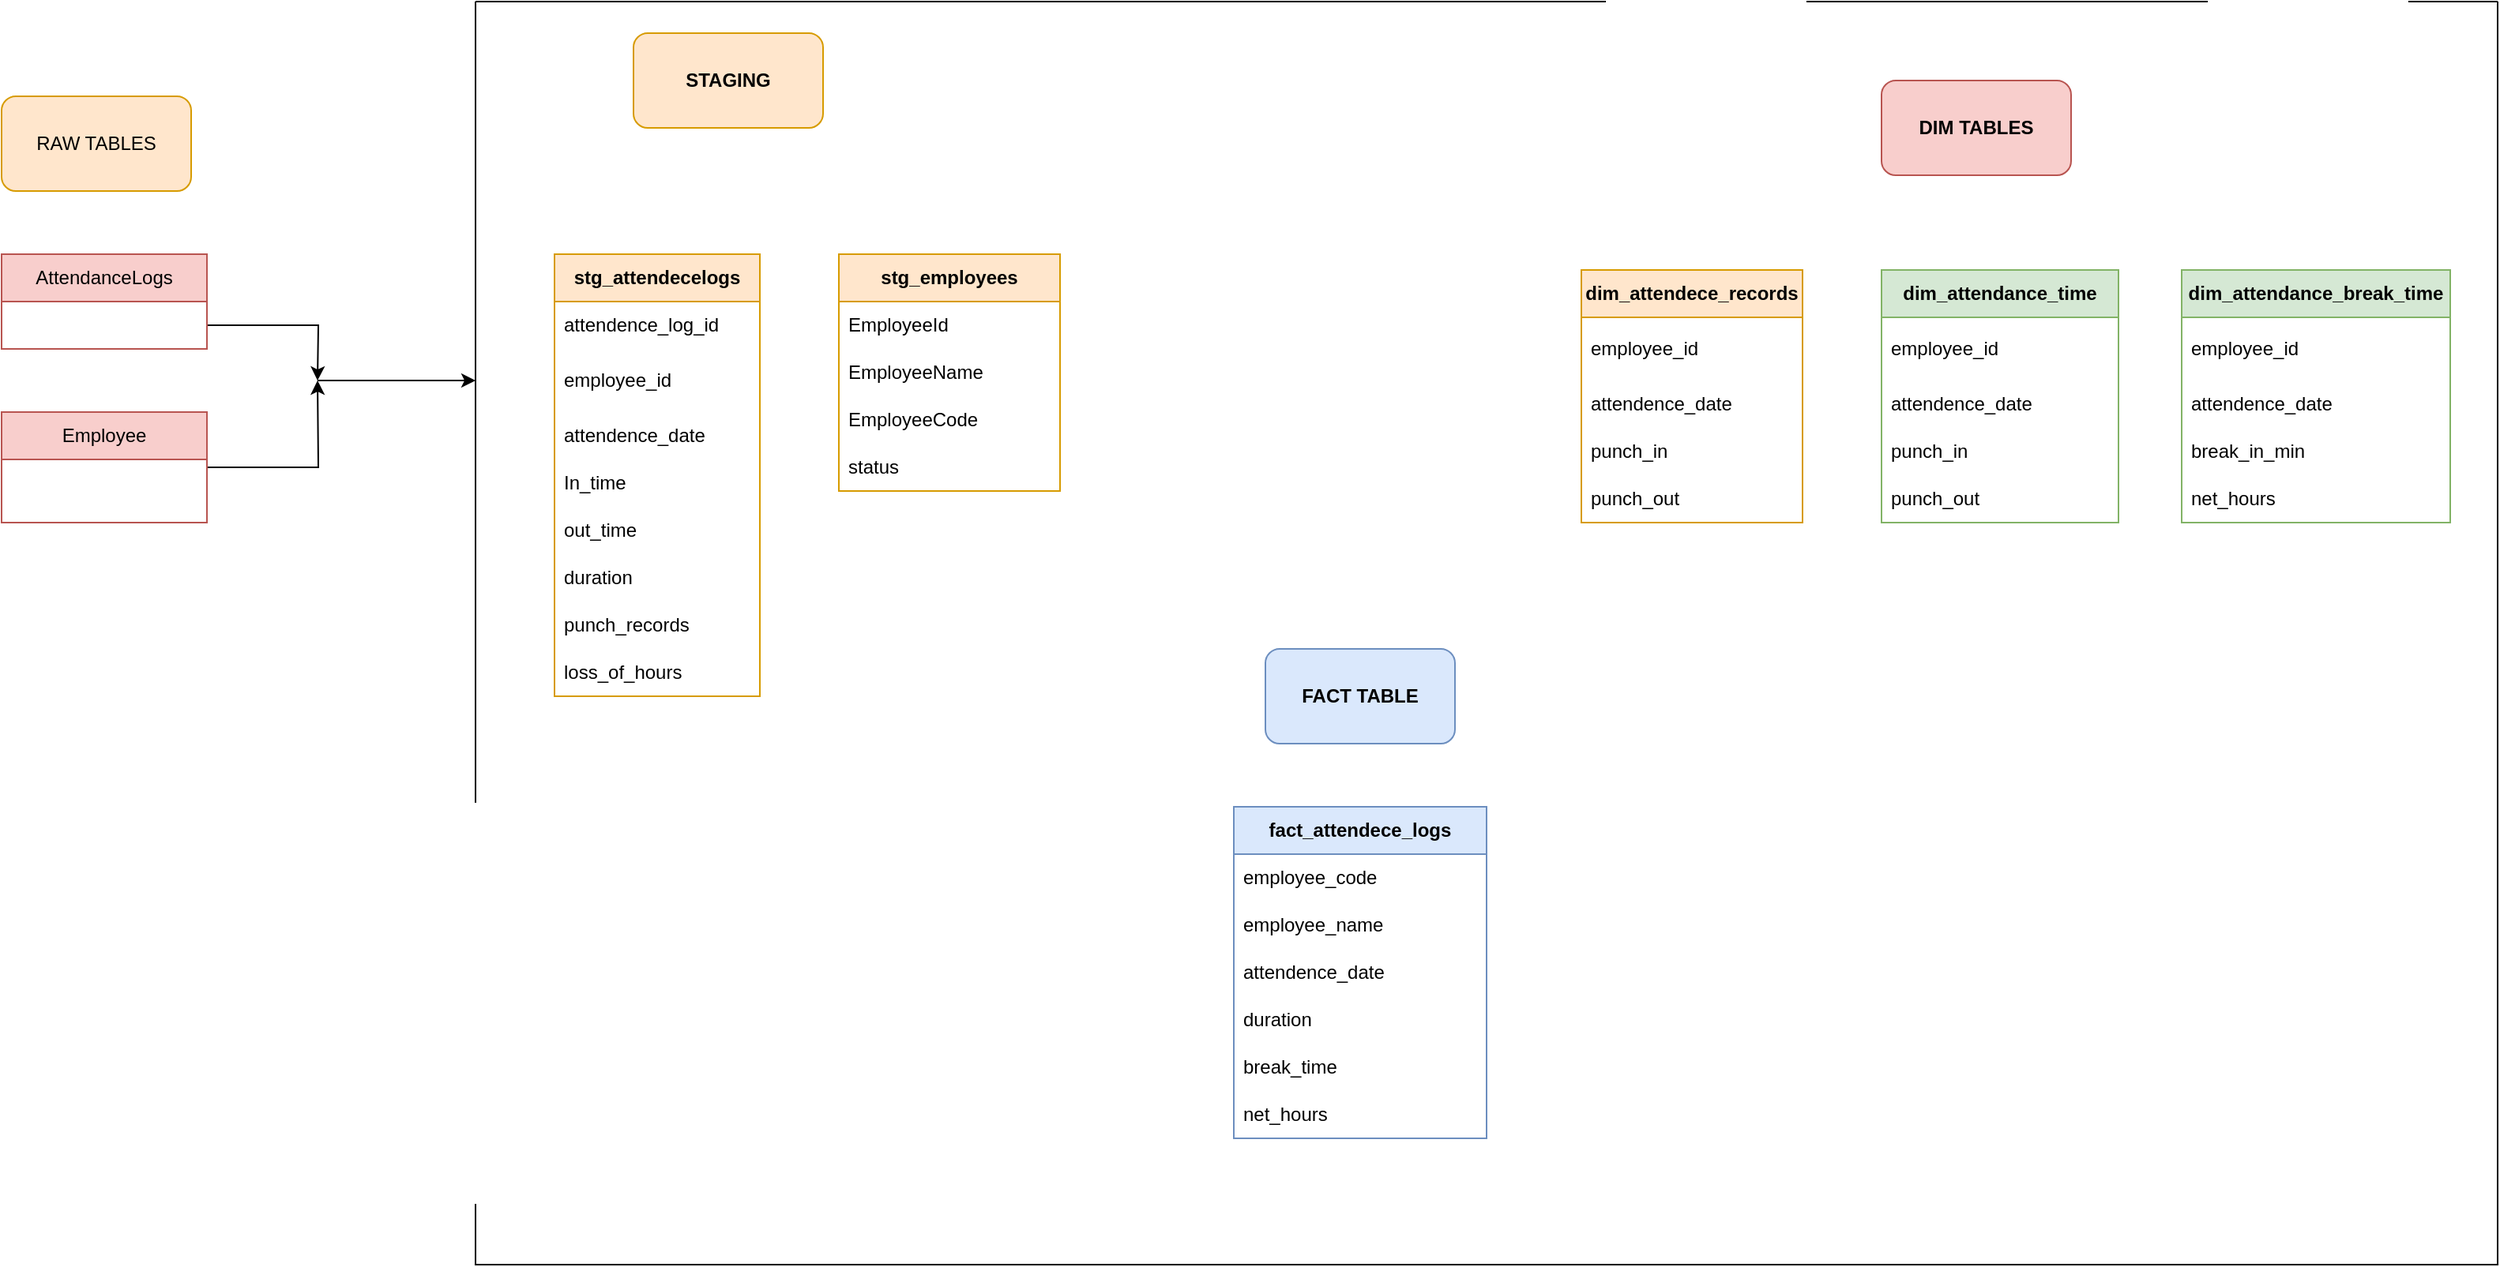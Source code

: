 <mxfile version="21.2.9" type="device">
  <diagram name="Page-1" id="cJ-8FWycP03KXraMnK0X">
    <mxGraphModel dx="3360" dy="2055" grid="1" gridSize="10" guides="1" tooltips="1" connect="1" arrows="1" fold="1" page="1" pageScale="1" pageWidth="850" pageHeight="1100" math="0" shadow="0">
      <root>
        <mxCell id="0" />
        <mxCell id="1" parent="0" />
        <mxCell id="nmRDAKVVARkjtk2mw5RH-24" value="" style="swimlane;startSize=0;" parent="1" vertex="1">
          <mxGeometry x="-1340" y="-10" width="1280" height="800" as="geometry" />
        </mxCell>
        <mxCell id="nmRDAKVVARkjtk2mw5RH-5" value="stg_employees" style="swimlane;fontStyle=1;childLayout=stackLayout;horizontal=1;startSize=30;horizontalStack=0;resizeParent=1;resizeParentMax=0;resizeLast=0;collapsible=1;marginBottom=0;whiteSpace=wrap;html=1;fillColor=#ffe6cc;strokeColor=#d79b00;" parent="nmRDAKVVARkjtk2mw5RH-24" vertex="1">
          <mxGeometry x="230" y="160" width="140" height="150" as="geometry" />
        </mxCell>
        <mxCell id="nmRDAKVVARkjtk2mw5RH-6" value="EmployeeId" style="text;strokeColor=none;fillColor=none;align=left;verticalAlign=middle;spacingLeft=4;spacingRight=4;overflow=hidden;points=[[0,0.5],[1,0.5]];portConstraint=eastwest;rotatable=0;whiteSpace=wrap;html=1;" parent="nmRDAKVVARkjtk2mw5RH-5" vertex="1">
          <mxGeometry y="30" width="140" height="30" as="geometry" />
        </mxCell>
        <mxCell id="nmRDAKVVARkjtk2mw5RH-7" value="EmployeeName" style="text;strokeColor=none;fillColor=none;align=left;verticalAlign=middle;spacingLeft=4;spacingRight=4;overflow=hidden;points=[[0,0.5],[1,0.5]];portConstraint=eastwest;rotatable=0;whiteSpace=wrap;html=1;" parent="nmRDAKVVARkjtk2mw5RH-5" vertex="1">
          <mxGeometry y="60" width="140" height="30" as="geometry" />
        </mxCell>
        <mxCell id="nmRDAKVVARkjtk2mw5RH-8" value="EmployeeCode" style="text;strokeColor=none;fillColor=none;align=left;verticalAlign=middle;spacingLeft=4;spacingRight=4;overflow=hidden;points=[[0,0.5],[1,0.5]];portConstraint=eastwest;rotatable=0;whiteSpace=wrap;html=1;" parent="nmRDAKVVARkjtk2mw5RH-5" vertex="1">
          <mxGeometry y="90" width="140" height="30" as="geometry" />
        </mxCell>
        <mxCell id="X7YYM7I-kUQQpZtu-3Wl-3" value="status" style="text;strokeColor=none;fillColor=none;align=left;verticalAlign=middle;spacingLeft=4;spacingRight=4;overflow=hidden;points=[[0,0.5],[1,0.5]];portConstraint=eastwest;rotatable=0;whiteSpace=wrap;html=1;" parent="nmRDAKVVARkjtk2mw5RH-5" vertex="1">
          <mxGeometry y="120" width="140" height="30" as="geometry" />
        </mxCell>
        <mxCell id="nmRDAKVVARkjtk2mw5RH-22" value="DIM TABLES" style="rounded=1;whiteSpace=wrap;html=1;fillColor=#f8cecc;strokeColor=#b85450;fontStyle=1" parent="nmRDAKVVARkjtk2mw5RH-24" vertex="1">
          <mxGeometry x="890" y="50" width="120" height="60" as="geometry" />
        </mxCell>
        <mxCell id="nmRDAKVVARkjtk2mw5RH-1" value="stg_attendecelogs" style="swimlane;fontStyle=1;childLayout=stackLayout;horizontal=1;startSize=30;horizontalStack=0;resizeParent=1;resizeParentMax=0;resizeLast=0;collapsible=1;marginBottom=0;whiteSpace=wrap;html=1;fillColor=#ffe6cc;strokeColor=#d79b00;" parent="nmRDAKVVARkjtk2mw5RH-24" vertex="1">
          <mxGeometry x="50" y="160" width="130" height="280" as="geometry" />
        </mxCell>
        <mxCell id="nmRDAKVVARkjtk2mw5RH-2" value="attendence_log_id" style="text;strokeColor=none;fillColor=none;align=left;verticalAlign=middle;spacingLeft=4;spacingRight=4;overflow=hidden;points=[[0,0.5],[1,0.5]];portConstraint=eastwest;rotatable=0;whiteSpace=wrap;html=1;" parent="nmRDAKVVARkjtk2mw5RH-1" vertex="1">
          <mxGeometry y="30" width="130" height="30" as="geometry" />
        </mxCell>
        <mxCell id="nmRDAKVVARkjtk2mw5RH-4" value="employee_id" style="text;strokeColor=none;fillColor=none;align=left;verticalAlign=middle;spacingLeft=4;spacingRight=4;overflow=hidden;points=[[0,0.5],[1,0.5]];portConstraint=eastwest;rotatable=0;whiteSpace=wrap;html=1;" parent="nmRDAKVVARkjtk2mw5RH-1" vertex="1">
          <mxGeometry y="60" width="130" height="40" as="geometry" />
        </mxCell>
        <mxCell id="nmRDAKVVARkjtk2mw5RH-3" value="attendence_date" style="text;strokeColor=none;fillColor=none;align=left;verticalAlign=middle;spacingLeft=4;spacingRight=4;overflow=hidden;points=[[0,0.5],[1,0.5]];portConstraint=eastwest;rotatable=0;whiteSpace=wrap;html=1;" parent="nmRDAKVVARkjtk2mw5RH-1" vertex="1">
          <mxGeometry y="100" width="130" height="30" as="geometry" />
        </mxCell>
        <mxCell id="nmRDAKVVARkjtk2mw5RH-16" value="In_time" style="text;strokeColor=none;fillColor=none;align=left;verticalAlign=middle;spacingLeft=4;spacingRight=4;overflow=hidden;points=[[0,0.5],[1,0.5]];portConstraint=eastwest;rotatable=0;whiteSpace=wrap;html=1;" parent="nmRDAKVVARkjtk2mw5RH-1" vertex="1">
          <mxGeometry y="130" width="130" height="30" as="geometry" />
        </mxCell>
        <mxCell id="nmRDAKVVARkjtk2mw5RH-17" value="out_time" style="text;strokeColor=none;fillColor=none;align=left;verticalAlign=middle;spacingLeft=4;spacingRight=4;overflow=hidden;points=[[0,0.5],[1,0.5]];portConstraint=eastwest;rotatable=0;whiteSpace=wrap;html=1;" parent="nmRDAKVVARkjtk2mw5RH-1" vertex="1">
          <mxGeometry y="160" width="130" height="30" as="geometry" />
        </mxCell>
        <mxCell id="nmRDAKVVARkjtk2mw5RH-15" value="duration" style="text;strokeColor=none;fillColor=none;align=left;verticalAlign=middle;spacingLeft=4;spacingRight=4;overflow=hidden;points=[[0,0.5],[1,0.5]];portConstraint=eastwest;rotatable=0;whiteSpace=wrap;html=1;" parent="nmRDAKVVARkjtk2mw5RH-1" vertex="1">
          <mxGeometry y="190" width="130" height="30" as="geometry" />
        </mxCell>
        <mxCell id="X7YYM7I-kUQQpZtu-3Wl-1" value="punch_records" style="text;strokeColor=none;fillColor=none;align=left;verticalAlign=middle;spacingLeft=4;spacingRight=4;overflow=hidden;points=[[0,0.5],[1,0.5]];portConstraint=eastwest;rotatable=0;whiteSpace=wrap;html=1;" parent="nmRDAKVVARkjtk2mw5RH-1" vertex="1">
          <mxGeometry y="220" width="130" height="30" as="geometry" />
        </mxCell>
        <mxCell id="X7YYM7I-kUQQpZtu-3Wl-2" value="loss_of_hours" style="text;strokeColor=none;fillColor=none;align=left;verticalAlign=middle;spacingLeft=4;spacingRight=4;overflow=hidden;points=[[0,0.5],[1,0.5]];portConstraint=eastwest;rotatable=0;whiteSpace=wrap;html=1;" parent="nmRDAKVVARkjtk2mw5RH-1" vertex="1">
          <mxGeometry y="250" width="130" height="30" as="geometry" />
        </mxCell>
        <mxCell id="X7YYM7I-kUQQpZtu-3Wl-22" value="dim_attendece_records" style="swimlane;fontStyle=1;childLayout=stackLayout;horizontal=1;startSize=30;horizontalStack=0;resizeParent=1;resizeParentMax=0;resizeLast=0;collapsible=1;marginBottom=0;whiteSpace=wrap;html=1;fillColor=#ffe6cc;strokeColor=#d79b00;" parent="nmRDAKVVARkjtk2mw5RH-24" vertex="1">
          <mxGeometry x="700" y="170" width="140" height="160" as="geometry" />
        </mxCell>
        <mxCell id="X7YYM7I-kUQQpZtu-3Wl-24" value="employee_id" style="text;strokeColor=none;fillColor=none;align=left;verticalAlign=middle;spacingLeft=4;spacingRight=4;overflow=hidden;points=[[0,0.5],[1,0.5]];portConstraint=eastwest;rotatable=0;whiteSpace=wrap;html=1;" parent="X7YYM7I-kUQQpZtu-3Wl-22" vertex="1">
          <mxGeometry y="30" width="140" height="40" as="geometry" />
        </mxCell>
        <mxCell id="X7YYM7I-kUQQpZtu-3Wl-25" value="attendence_date" style="text;strokeColor=none;fillColor=none;align=left;verticalAlign=middle;spacingLeft=4;spacingRight=4;overflow=hidden;points=[[0,0.5],[1,0.5]];portConstraint=eastwest;rotatable=0;whiteSpace=wrap;html=1;" parent="X7YYM7I-kUQQpZtu-3Wl-22" vertex="1">
          <mxGeometry y="70" width="140" height="30" as="geometry" />
        </mxCell>
        <mxCell id="X7YYM7I-kUQQpZtu-3Wl-26" value="punch_in" style="text;strokeColor=none;fillColor=none;align=left;verticalAlign=middle;spacingLeft=4;spacingRight=4;overflow=hidden;points=[[0,0.5],[1,0.5]];portConstraint=eastwest;rotatable=0;whiteSpace=wrap;html=1;" parent="X7YYM7I-kUQQpZtu-3Wl-22" vertex="1">
          <mxGeometry y="100" width="140" height="30" as="geometry" />
        </mxCell>
        <mxCell id="X7YYM7I-kUQQpZtu-3Wl-27" value="punch_out" style="text;strokeColor=none;fillColor=none;align=left;verticalAlign=middle;spacingLeft=4;spacingRight=4;overflow=hidden;points=[[0,0.5],[1,0.5]];portConstraint=eastwest;rotatable=0;whiteSpace=wrap;html=1;" parent="X7YYM7I-kUQQpZtu-3Wl-22" vertex="1">
          <mxGeometry y="130" width="140" height="30" as="geometry" />
        </mxCell>
        <mxCell id="X7YYM7I-kUQQpZtu-3Wl-31" value="FACT TABLE" style="rounded=1;whiteSpace=wrap;html=1;fillColor=#dae8fc;strokeColor=#6c8ebf;fontStyle=1" parent="nmRDAKVVARkjtk2mw5RH-24" vertex="1">
          <mxGeometry x="500" y="410" width="120" height="60" as="geometry" />
        </mxCell>
        <mxCell id="X7YYM7I-kUQQpZtu-3Wl-32" value="fact_attendece_logs" style="swimlane;fontStyle=1;childLayout=stackLayout;horizontal=1;startSize=30;horizontalStack=0;resizeParent=1;resizeParentMax=0;resizeLast=0;collapsible=1;marginBottom=0;whiteSpace=wrap;html=1;fillColor=#dae8fc;strokeColor=#6c8ebf;" parent="nmRDAKVVARkjtk2mw5RH-24" vertex="1">
          <mxGeometry x="480" y="510" width="160" height="210" as="geometry" />
        </mxCell>
        <mxCell id="X7YYM7I-kUQQpZtu-3Wl-34" value="employee_code" style="text;strokeColor=none;fillColor=none;align=left;verticalAlign=middle;spacingLeft=4;spacingRight=4;overflow=hidden;points=[[0,0.5],[1,0.5]];portConstraint=eastwest;rotatable=0;whiteSpace=wrap;html=1;" parent="X7YYM7I-kUQQpZtu-3Wl-32" vertex="1">
          <mxGeometry y="30" width="160" height="30" as="geometry" />
        </mxCell>
        <mxCell id="3P3pedxvKAjpzck6zs8M-24" value="employee_name" style="text;strokeColor=none;fillColor=none;align=left;verticalAlign=middle;spacingLeft=4;spacingRight=4;overflow=hidden;points=[[0,0.5],[1,0.5]];portConstraint=eastwest;rotatable=0;whiteSpace=wrap;html=1;" vertex="1" parent="X7YYM7I-kUQQpZtu-3Wl-32">
          <mxGeometry y="60" width="160" height="30" as="geometry" />
        </mxCell>
        <mxCell id="X7YYM7I-kUQQpZtu-3Wl-35" value="attendence_date" style="text;strokeColor=none;fillColor=none;align=left;verticalAlign=middle;spacingLeft=4;spacingRight=4;overflow=hidden;points=[[0,0.5],[1,0.5]];portConstraint=eastwest;rotatable=0;whiteSpace=wrap;html=1;" parent="X7YYM7I-kUQQpZtu-3Wl-32" vertex="1">
          <mxGeometry y="90" width="160" height="30" as="geometry" />
        </mxCell>
        <mxCell id="X7YYM7I-kUQQpZtu-3Wl-37" value="duration" style="text;strokeColor=none;fillColor=none;align=left;verticalAlign=middle;spacingLeft=4;spacingRight=4;overflow=hidden;points=[[0,0.5],[1,0.5]];portConstraint=eastwest;rotatable=0;whiteSpace=wrap;html=1;" parent="X7YYM7I-kUQQpZtu-3Wl-32" vertex="1">
          <mxGeometry y="120" width="160" height="30" as="geometry" />
        </mxCell>
        <mxCell id="X7YYM7I-kUQQpZtu-3Wl-38" value="break_time" style="text;strokeColor=none;fillColor=none;align=left;verticalAlign=middle;spacingLeft=4;spacingRight=4;overflow=hidden;points=[[0,0.5],[1,0.5]];portConstraint=eastwest;rotatable=0;whiteSpace=wrap;html=1;" parent="X7YYM7I-kUQQpZtu-3Wl-32" vertex="1">
          <mxGeometry y="150" width="160" height="30" as="geometry" />
        </mxCell>
        <mxCell id="3P3pedxvKAjpzck6zs8M-3" value="net_hours" style="text;strokeColor=none;fillColor=none;align=left;verticalAlign=middle;spacingLeft=4;spacingRight=4;overflow=hidden;points=[[0,0.5],[1,0.5]];portConstraint=eastwest;rotatable=0;whiteSpace=wrap;html=1;" vertex="1" parent="X7YYM7I-kUQQpZtu-3Wl-32">
          <mxGeometry y="180" width="160" height="30" as="geometry" />
        </mxCell>
        <mxCell id="nmRDAKVVARkjtk2mw5RH-23" value="STAGING" style="rounded=1;whiteSpace=wrap;html=1;fillColor=#ffe6cc;strokeColor=#d79b00;fontStyle=1" parent="nmRDAKVVARkjtk2mw5RH-24" vertex="1">
          <mxGeometry x="100" y="20" width="120" height="60" as="geometry" />
        </mxCell>
        <mxCell id="raplr0amJ5-AXz6ZO-In-4" value="dim_attendance_time" style="swimlane;fontStyle=1;childLayout=stackLayout;horizontal=1;startSize=30;horizontalStack=0;resizeParent=1;resizeParentMax=0;resizeLast=0;collapsible=1;marginBottom=0;whiteSpace=wrap;html=1;fillColor=#d5e8d4;strokeColor=#82b366;" parent="nmRDAKVVARkjtk2mw5RH-24" vertex="1">
          <mxGeometry x="890" y="170" width="150" height="160" as="geometry" />
        </mxCell>
        <mxCell id="raplr0amJ5-AXz6ZO-In-6" value="employee_id" style="text;strokeColor=none;fillColor=none;align=left;verticalAlign=middle;spacingLeft=4;spacingRight=4;overflow=hidden;points=[[0,0.5],[1,0.5]];portConstraint=eastwest;rotatable=0;whiteSpace=wrap;html=1;" parent="raplr0amJ5-AXz6ZO-In-4" vertex="1">
          <mxGeometry y="30" width="150" height="40" as="geometry" />
        </mxCell>
        <mxCell id="raplr0amJ5-AXz6ZO-In-7" value="attendence_date" style="text;strokeColor=none;fillColor=none;align=left;verticalAlign=middle;spacingLeft=4;spacingRight=4;overflow=hidden;points=[[0,0.5],[1,0.5]];portConstraint=eastwest;rotatable=0;whiteSpace=wrap;html=1;" parent="raplr0amJ5-AXz6ZO-In-4" vertex="1">
          <mxGeometry y="70" width="150" height="30" as="geometry" />
        </mxCell>
        <mxCell id="raplr0amJ5-AXz6ZO-In-8" value="punch_in" style="text;strokeColor=none;fillColor=none;align=left;verticalAlign=middle;spacingLeft=4;spacingRight=4;overflow=hidden;points=[[0,0.5],[1,0.5]];portConstraint=eastwest;rotatable=0;whiteSpace=wrap;html=1;" parent="raplr0amJ5-AXz6ZO-In-4" vertex="1">
          <mxGeometry y="100" width="150" height="30" as="geometry" />
        </mxCell>
        <mxCell id="raplr0amJ5-AXz6ZO-In-9" value="punch_out" style="text;strokeColor=none;fillColor=none;align=left;verticalAlign=middle;spacingLeft=4;spacingRight=4;overflow=hidden;points=[[0,0.5],[1,0.5]];portConstraint=eastwest;rotatable=0;whiteSpace=wrap;html=1;" parent="raplr0amJ5-AXz6ZO-In-4" vertex="1">
          <mxGeometry y="130" width="150" height="30" as="geometry" />
        </mxCell>
        <mxCell id="_6aWE21CS41q5We8NL_3-1" value="dim_attendance_break_time" style="swimlane;fontStyle=1;childLayout=stackLayout;horizontal=1;startSize=30;horizontalStack=0;resizeParent=1;resizeParentMax=0;resizeLast=0;collapsible=1;marginBottom=0;whiteSpace=wrap;html=1;fillColor=#d5e8d4;strokeColor=#82b366;" parent="nmRDAKVVARkjtk2mw5RH-24" vertex="1">
          <mxGeometry x="1080" y="170" width="170" height="160" as="geometry" />
        </mxCell>
        <mxCell id="_6aWE21CS41q5We8NL_3-2" value="employee_id" style="text;strokeColor=none;fillColor=none;align=left;verticalAlign=middle;spacingLeft=4;spacingRight=4;overflow=hidden;points=[[0,0.5],[1,0.5]];portConstraint=eastwest;rotatable=0;whiteSpace=wrap;html=1;" parent="_6aWE21CS41q5We8NL_3-1" vertex="1">
          <mxGeometry y="30" width="170" height="40" as="geometry" />
        </mxCell>
        <mxCell id="_6aWE21CS41q5We8NL_3-3" value="attendence_date" style="text;strokeColor=none;fillColor=none;align=left;verticalAlign=middle;spacingLeft=4;spacingRight=4;overflow=hidden;points=[[0,0.5],[1,0.5]];portConstraint=eastwest;rotatable=0;whiteSpace=wrap;html=1;" parent="_6aWE21CS41q5We8NL_3-1" vertex="1">
          <mxGeometry y="70" width="170" height="30" as="geometry" />
        </mxCell>
        <mxCell id="_6aWE21CS41q5We8NL_3-4" value="break_in_min" style="text;strokeColor=none;fillColor=none;align=left;verticalAlign=middle;spacingLeft=4;spacingRight=4;overflow=hidden;points=[[0,0.5],[1,0.5]];portConstraint=eastwest;rotatable=0;whiteSpace=wrap;html=1;" parent="_6aWE21CS41q5We8NL_3-1" vertex="1">
          <mxGeometry y="100" width="170" height="30" as="geometry" />
        </mxCell>
        <mxCell id="3P3pedxvKAjpzck6zs8M-2" value="net_hours" style="text;strokeColor=none;fillColor=none;align=left;verticalAlign=middle;spacingLeft=4;spacingRight=4;overflow=hidden;points=[[0,0.5],[1,0.5]];portConstraint=eastwest;rotatable=0;whiteSpace=wrap;html=1;" vertex="1" parent="_6aWE21CS41q5We8NL_3-1">
          <mxGeometry y="130" width="170" height="30" as="geometry" />
        </mxCell>
        <mxCell id="3P3pedxvKAjpzck6zs8M-22" style="edgeStyle=orthogonalEdgeStyle;rounded=0;orthogonalLoop=1;jettySize=auto;html=1;exitX=1;exitY=0.75;exitDx=0;exitDy=0;" edge="1" parent="1" source="3P3pedxvKAjpzck6zs8M-9">
          <mxGeometry relative="1" as="geometry">
            <mxPoint x="-1440" y="230" as="targetPoint" />
          </mxGeometry>
        </mxCell>
        <mxCell id="3P3pedxvKAjpzck6zs8M-9" value="AttendanceLogs" style="swimlane;fontStyle=0;childLayout=stackLayout;horizontal=1;startSize=30;horizontalStack=0;resizeParent=1;resizeParentMax=0;resizeLast=0;collapsible=1;marginBottom=0;whiteSpace=wrap;html=1;fillColor=#f8cecc;strokeColor=#b85450;" vertex="1" parent="1">
          <mxGeometry x="-1640" y="150" width="130" height="60" as="geometry" />
        </mxCell>
        <mxCell id="3P3pedxvKAjpzck6zs8M-21" style="edgeStyle=orthogonalEdgeStyle;rounded=0;orthogonalLoop=1;jettySize=auto;html=1;exitX=1;exitY=0.5;exitDx=0;exitDy=0;" edge="1" parent="1" source="3P3pedxvKAjpzck6zs8M-13">
          <mxGeometry relative="1" as="geometry">
            <mxPoint x="-1440" y="230" as="targetPoint" />
          </mxGeometry>
        </mxCell>
        <mxCell id="3P3pedxvKAjpzck6zs8M-13" value="Employee" style="swimlane;fontStyle=0;childLayout=stackLayout;horizontal=1;startSize=30;horizontalStack=0;resizeParent=1;resizeParentMax=0;resizeLast=0;collapsible=1;marginBottom=0;whiteSpace=wrap;html=1;fillColor=#f8cecc;strokeColor=#b85450;" vertex="1" parent="1">
          <mxGeometry x="-1640" y="250" width="130" height="70" as="geometry" />
        </mxCell>
        <mxCell id="3P3pedxvKAjpzck6zs8M-17" value="RAW TABLES" style="rounded=1;whiteSpace=wrap;html=1;fillColor=#ffe6cc;strokeColor=#d79b00;" vertex="1" parent="1">
          <mxGeometry x="-1640" y="50" width="120" height="60" as="geometry" />
        </mxCell>
        <mxCell id="3P3pedxvKAjpzck6zs8M-23" value="" style="endArrow=classic;html=1;rounded=0;" edge="1" parent="1">
          <mxGeometry width="50" height="50" relative="1" as="geometry">
            <mxPoint x="-1440" y="230" as="sourcePoint" />
            <mxPoint x="-1340" y="230" as="targetPoint" />
          </mxGeometry>
        </mxCell>
      </root>
    </mxGraphModel>
  </diagram>
</mxfile>
